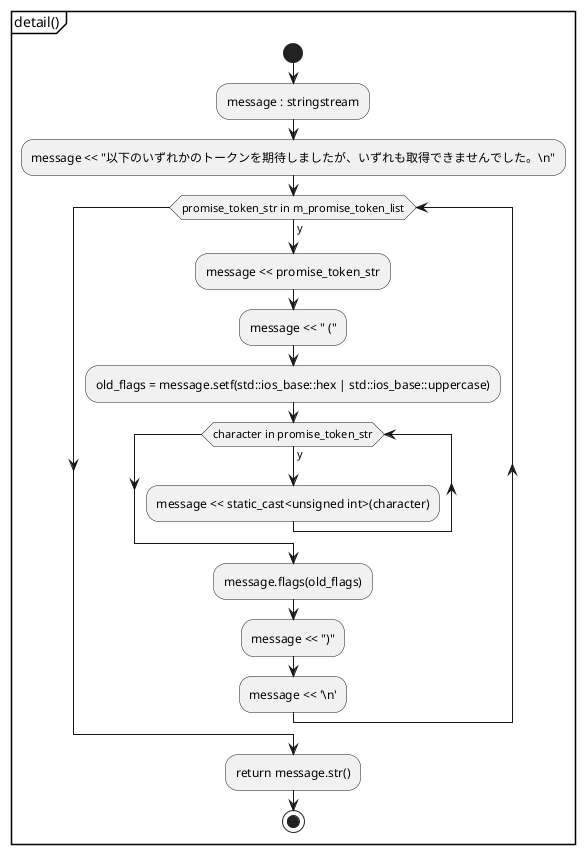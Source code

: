 @startuml promise_token_failed
partition "detail()" {
start
	:message : stringstream;
	:message << "以下のいずれかのトークンを期待しましたが、いずれも取得できませんでした。\\n";

	while (promise_token_str in m_promise_token_list) is (y)
		:message << promise_token_str;
		:message << " (";
		:old_flags = message.setf(std::ios_base::hex | std::ios_base::uppercase);
		while (character in promise_token_str) is (y)
			:message << static_cast<unsigned int>(character);
		endwhile
		:message.flags(old_flags);
		:message << ")";
		:message << '\\n';
	endwhile

	:return message.str();
stop
}
@enduml

